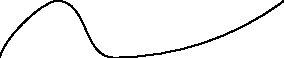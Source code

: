 /*
 * File: \test.asy
 * Project: Asymptote
 * Created Date: Friday Nov 5th 2021, 12:09:53 pm
 * Author: Wenren Muyan
 * Comments: 
 * --------------------------------------------------------------------------------
 * Last Modified: 5/11/2021 05:33:26
 * Modified By: Wenren Muyan
 * --------------------------------------------------------------------------------
 * Copyright (c) 2021 - future Wenren Muyan
 * --------------------------------------------------------------------------------
 * HISTORY:
 * Date				By				Comments
 * --------------------------------------------------------------------------------
 */


draw ((0,0) .. tension 2 .. (1cm, 1cm){right} .. (2cm, 0){right} .. (5cm, 1cm));
